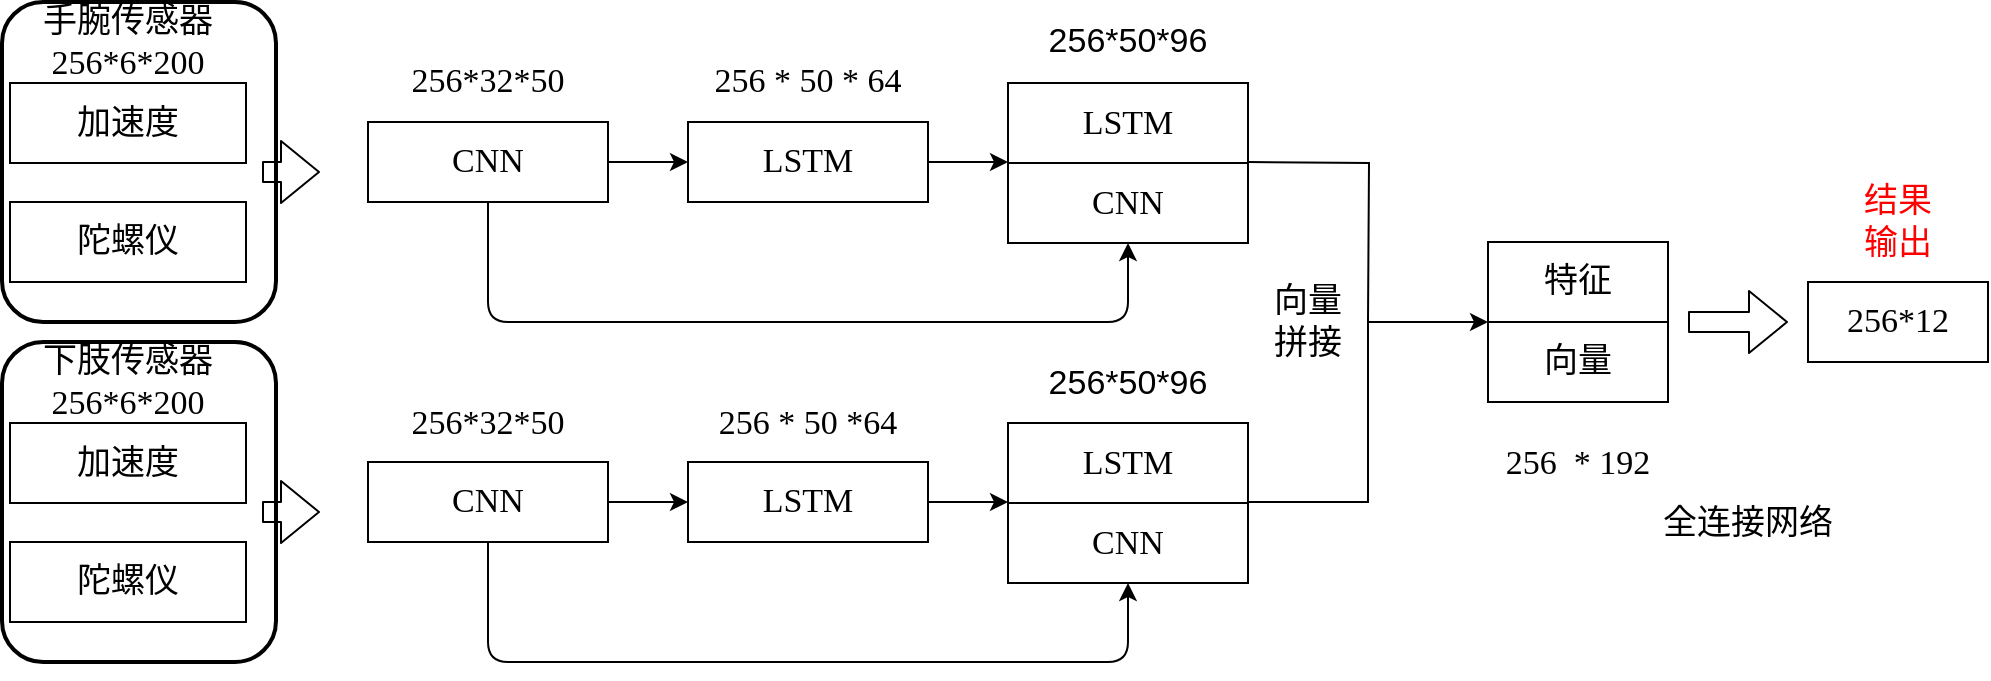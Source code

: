 <mxfile version="12.7.6" type="github">
  <diagram id="5K-epfPXK-ZtKyxg3BmA" name="Page-1">
    <mxGraphModel dx="1019" dy="519" grid="1" gridSize="10" guides="1" tooltips="1" connect="1" arrows="1" fold="1" page="1" pageScale="1" pageWidth="827" pageHeight="1169" math="0" shadow="0">
      <root>
        <mxCell id="0" />
        <mxCell id="1" parent="0" />
        <mxCell id="Sw5dev0Mnj_cI2s5RTNf-1" value="" style="rounded=1;whiteSpace=wrap;html=1;fillColor=none;fontFamily=Times New Roman;strokeColor=#000000;strokeWidth=2;fontSize=17;" parent="1" vertex="1">
          <mxGeometry x="47" y="750" width="137" height="160" as="geometry" />
        </mxCell>
        <mxCell id="Sw5dev0Mnj_cI2s5RTNf-20" value="" style="edgeStyle=orthogonalEdgeStyle;rounded=0;orthogonalLoop=1;jettySize=auto;html=1;fontFamily=Times New Roman;fontSize=17;" parent="1" source="Sw5dev0Mnj_cI2s5RTNf-2" target="Sw5dev0Mnj_cI2s5RTNf-18" edge="1">
          <mxGeometry relative="1" as="geometry" />
        </mxCell>
        <mxCell id="Sw5dev0Mnj_cI2s5RTNf-2" value="&lt;font style=&quot;vertical-align: inherit; font-size: 17px;&quot;&gt;&lt;font style=&quot;vertical-align: inherit; font-size: 17px;&quot;&gt;CNN&lt;/font&gt;&lt;/font&gt;" style="rounded=0;whiteSpace=wrap;html=1;fillColor=none;fontSize=17;fontFamily=Times New Roman;strokeColor=#000000;" parent="1" vertex="1">
          <mxGeometry x="230" y="810" width="120" height="40" as="geometry" />
        </mxCell>
        <mxCell id="Sw5dev0Mnj_cI2s5RTNf-3" value="&lt;font style=&quot;vertical-align: inherit; font-size: 17px;&quot;&gt;&lt;font style=&quot;vertical-align: inherit; font-size: 17px;&quot;&gt;加速度&lt;/font&gt;&lt;/font&gt;" style="rounded=0;whiteSpace=wrap;html=1;fillColor=none;fontSize=17;fontFamily=Times New Roman;strokeColor=#000000;" parent="1" vertex="1">
          <mxGeometry x="51" y="790.5" width="118" height="40" as="geometry" />
        </mxCell>
        <mxCell id="Sw5dev0Mnj_cI2s5RTNf-4" value="&lt;font style=&quot;vertical-align: inherit; font-size: 17px;&quot;&gt;&lt;font style=&quot;vertical-align: inherit; font-size: 17px;&quot;&gt;陀螺仪&lt;/font&gt;&lt;/font&gt;" style="rounded=0;whiteSpace=wrap;html=1;fillColor=none;fontSize=17;fontFamily=Times New Roman;strokeColor=#000000;" parent="1" vertex="1">
          <mxGeometry x="51" y="850" width="118" height="40" as="geometry" />
        </mxCell>
        <mxCell id="Sw5dev0Mnj_cI2s5RTNf-7" value="&lt;font style=&quot;vertical-align: inherit; font-size: 17px;&quot;&gt;&lt;font style=&quot;vertical-align: inherit; font-size: 17px;&quot;&gt;&lt;font style=&quot;vertical-align: inherit; font-size: 17px;&quot;&gt;&lt;font style=&quot;vertical-align: inherit; font-size: 17px;&quot;&gt;手腕传感器&lt;br style=&quot;font-size: 17px;&quot;&gt;256*6*200&lt;br style=&quot;font-size: 17px;&quot;&gt;&lt;/font&gt;&lt;/font&gt;&lt;/font&gt;&lt;/font&gt;" style="text;html=1;strokeColor=none;fillColor=none;align=center;verticalAlign=middle;whiteSpace=wrap;rounded=0;fontFamily=Times New Roman;fontSize=17;" parent="1" vertex="1">
          <mxGeometry x="60" y="760" width="100" height="20" as="geometry" />
        </mxCell>
        <mxCell id="Sw5dev0Mnj_cI2s5RTNf-11" value="" style="shape=flexArrow;endArrow=classic;html=1;fontFamily=Times New Roman;fontSize=17;" parent="1" edge="1">
          <mxGeometry width="50" height="50" relative="1" as="geometry">
            <mxPoint x="177.0" y="835" as="sourcePoint" />
            <mxPoint x="206" y="835" as="targetPoint" />
          </mxGeometry>
        </mxCell>
        <mxCell id="Sw5dev0Mnj_cI2s5RTNf-12" value="" style="rounded=1;whiteSpace=wrap;html=1;fillColor=none;fontFamily=Times New Roman;strokeColor=#000000;strokeWidth=2;fontSize=17;" parent="1" vertex="1">
          <mxGeometry x="47" y="920" width="137" height="160" as="geometry" />
        </mxCell>
        <mxCell id="Sw5dev0Mnj_cI2s5RTNf-13" value="&lt;font style=&quot;vertical-align: inherit; font-size: 17px;&quot;&gt;&lt;font style=&quot;vertical-align: inherit; font-size: 17px;&quot;&gt;加速度&lt;/font&gt;&lt;/font&gt;" style="rounded=0;whiteSpace=wrap;html=1;fillColor=none;fontSize=17;fontFamily=Times New Roman;strokeColor=#000000;" parent="1" vertex="1">
          <mxGeometry x="51" y="960.5" width="118" height="40" as="geometry" />
        </mxCell>
        <mxCell id="Sw5dev0Mnj_cI2s5RTNf-14" value="&lt;font style=&quot;vertical-align: inherit; font-size: 17px;&quot;&gt;&lt;font style=&quot;vertical-align: inherit; font-size: 17px;&quot;&gt;陀螺仪&lt;/font&gt;&lt;/font&gt;" style="rounded=0;whiteSpace=wrap;html=1;fillColor=none;fontSize=17;fontFamily=Times New Roman;strokeColor=#000000;" parent="1" vertex="1">
          <mxGeometry x="51" y="1020" width="118" height="40" as="geometry" />
        </mxCell>
        <mxCell id="Sw5dev0Mnj_cI2s5RTNf-15" value="&lt;font style=&quot;vertical-align: inherit; font-size: 17px;&quot;&gt;&lt;font style=&quot;vertical-align: inherit; font-size: 17px;&quot;&gt;&lt;font style=&quot;vertical-align: inherit; font-size: 17px;&quot;&gt;&lt;font style=&quot;vertical-align: inherit; font-size: 17px;&quot;&gt;&lt;font style=&quot;vertical-align: inherit; font-size: 17px;&quot;&gt;&lt;font style=&quot;vertical-align: inherit; font-size: 17px;&quot;&gt;下肢传感器&lt;br style=&quot;font-size: 17px;&quot;&gt;256*6*200&lt;br style=&quot;font-size: 17px;&quot;&gt;&lt;/font&gt;&lt;/font&gt;&lt;/font&gt;&lt;/font&gt;&lt;/font&gt;&lt;/font&gt;" style="text;html=1;strokeColor=none;fillColor=none;align=center;verticalAlign=middle;whiteSpace=wrap;rounded=0;fontFamily=Times New Roman;fontSize=17;" parent="1" vertex="1">
          <mxGeometry x="60" y="930" width="100" height="20" as="geometry" />
        </mxCell>
        <mxCell id="Sw5dev0Mnj_cI2s5RTNf-16" value="" style="shape=flexArrow;endArrow=classic;html=1;fontFamily=Times New Roman;fontSize=17;" parent="1" edge="1">
          <mxGeometry width="50" height="50" relative="1" as="geometry">
            <mxPoint x="177.0" y="1005" as="sourcePoint" />
            <mxPoint x="206" y="1005" as="targetPoint" />
          </mxGeometry>
        </mxCell>
        <mxCell id="Sw5dev0Mnj_cI2s5RTNf-21" value="" style="edgeStyle=orthogonalEdgeStyle;rounded=0;orthogonalLoop=1;jettySize=auto;html=1;fontFamily=Times New Roman;fontSize=17;" parent="1" source="Sw5dev0Mnj_cI2s5RTNf-17" target="Sw5dev0Mnj_cI2s5RTNf-19" edge="1">
          <mxGeometry relative="1" as="geometry" />
        </mxCell>
        <mxCell id="Sw5dev0Mnj_cI2s5RTNf-17" value="&lt;font style=&quot;vertical-align: inherit; font-size: 17px;&quot;&gt;&lt;font style=&quot;vertical-align: inherit; font-size: 17px;&quot;&gt;CNN&lt;/font&gt;&lt;/font&gt;" style="rounded=0;whiteSpace=wrap;html=1;fillColor=none;fontSize=17;fontFamily=Times New Roman;strokeColor=#000000;" parent="1" vertex="1">
          <mxGeometry x="230" y="980" width="120" height="40" as="geometry" />
        </mxCell>
        <mxCell id="Sw5dev0Mnj_cI2s5RTNf-23" value="" style="edgeStyle=orthogonalEdgeStyle;rounded=0;orthogonalLoop=1;jettySize=auto;html=1;fontFamily=Times New Roman;fontSize=17;" parent="1" source="Sw5dev0Mnj_cI2s5RTNf-18" edge="1">
          <mxGeometry relative="1" as="geometry">
            <mxPoint x="550" y="830" as="targetPoint" />
          </mxGeometry>
        </mxCell>
        <mxCell id="Sw5dev0Mnj_cI2s5RTNf-18" value="&lt;font style=&quot;vertical-align: inherit; font-size: 17px;&quot;&gt;&lt;font style=&quot;vertical-align: inherit; font-size: 17px;&quot;&gt;&lt;font style=&quot;vertical-align: inherit; font-size: 17px;&quot;&gt;&lt;font style=&quot;vertical-align: inherit; font-size: 17px;&quot;&gt;LSTM&lt;/font&gt;&lt;/font&gt;&lt;/font&gt;&lt;/font&gt;" style="rounded=0;whiteSpace=wrap;html=1;fillColor=none;fontSize=17;fontFamily=Times New Roman;strokeColor=#000000;" parent="1" vertex="1">
          <mxGeometry x="390" y="810" width="120" height="40" as="geometry" />
        </mxCell>
        <mxCell id="Sw5dev0Mnj_cI2s5RTNf-44" value="" style="edgeStyle=orthogonalEdgeStyle;rounded=0;orthogonalLoop=1;jettySize=auto;html=1;startArrow=none;startFill=0;strokeColor=#000000;endArrow=none;endFill=0;fontFamily=Times New Roman;fontSize=17;" parent="1" edge="1">
          <mxGeometry relative="1" as="geometry">
            <mxPoint x="730" y="910" as="targetPoint" />
            <mxPoint x="670" y="830" as="sourcePoint" />
          </mxGeometry>
        </mxCell>
        <mxCell id="Sw5dev0Mnj_cI2s5RTNf-43" value="&lt;font style=&quot;vertical-align: inherit; font-size: 17px;&quot;&gt;&lt;font style=&quot;vertical-align: inherit; font-size: 17px;&quot;&gt;特征&lt;br style=&quot;font-size: 17px;&quot;&gt;&lt;/font&gt;&lt;/font&gt;" style="rounded=0;whiteSpace=wrap;html=1;fillColor=none;fontSize=17;fontFamily=Times New Roman;strokeColor=#000000;" parent="1" vertex="1">
          <mxGeometry x="790" y="870" width="90" height="40" as="geometry" />
        </mxCell>
        <mxCell id="Sw5dev0Mnj_cI2s5RTNf-25" value="" style="edgeStyle=orthogonalEdgeStyle;rounded=0;orthogonalLoop=1;jettySize=auto;html=1;fontFamily=Times New Roman;fontSize=17;" parent="1" source="Sw5dev0Mnj_cI2s5RTNf-19" edge="1">
          <mxGeometry relative="1" as="geometry">
            <mxPoint x="550" y="1000" as="targetPoint" />
          </mxGeometry>
        </mxCell>
        <mxCell id="Sw5dev0Mnj_cI2s5RTNf-19" value="&lt;font style=&quot;vertical-align: inherit; font-size: 17px;&quot;&gt;&lt;font style=&quot;vertical-align: inherit; font-size: 17px;&quot;&gt;&lt;font style=&quot;vertical-align: inherit; font-size: 17px;&quot;&gt;&lt;font style=&quot;vertical-align: inherit; font-size: 17px;&quot;&gt;LSTM&lt;/font&gt;&lt;/font&gt;&lt;/font&gt;&lt;/font&gt;" style="rounded=0;whiteSpace=wrap;html=1;fillColor=none;fontSize=17;fontFamily=Times New Roman;strokeColor=#000000;" parent="1" vertex="1">
          <mxGeometry x="390" y="980" width="120" height="40" as="geometry" />
        </mxCell>
        <mxCell id="Sw5dev0Mnj_cI2s5RTNf-34" value="" style="edgeStyle=orthogonalEdgeStyle;rounded=0;orthogonalLoop=1;jettySize=auto;html=1;entryX=0;entryY=0;entryDx=0;entryDy=0;fontFamily=Times New Roman;fontSize=17;" parent="1" target="Sw5dev0Mnj_cI2s5RTNf-33" edge="1">
          <mxGeometry relative="1" as="geometry">
            <Array as="points">
              <mxPoint x="730" y="1000" />
              <mxPoint x="730" y="910" />
            </Array>
            <mxPoint x="670" y="1000" as="sourcePoint" />
          </mxGeometry>
        </mxCell>
        <mxCell id="Sw5dev0Mnj_cI2s5RTNf-33" value="向量" style="rounded=0;whiteSpace=wrap;html=1;fillColor=none;fontSize=17;fontFamily=Times New Roman;strokeColor=#000000;" parent="1" vertex="1">
          <mxGeometry x="790" y="910" width="90" height="40" as="geometry" />
        </mxCell>
        <mxCell id="Sw5dev0Mnj_cI2s5RTNf-26" value="&lt;font style=&quot;vertical-align: inherit; font-size: 17px;&quot;&gt;&lt;font style=&quot;vertical-align: inherit; font-size: 17px;&quot;&gt;256*32*50&lt;/font&gt;&lt;/font&gt;" style="text;html=1;strokeColor=none;fillColor=none;align=center;verticalAlign=middle;whiteSpace=wrap;rounded=0;fontFamily=Times New Roman;fontSize=17;" parent="1" vertex="1">
          <mxGeometry x="270" y="780" width="40" height="20" as="geometry" />
        </mxCell>
        <mxCell id="Sw5dev0Mnj_cI2s5RTNf-27" value="&lt;font style=&quot;vertical-align: inherit; font-size: 17px;&quot;&gt;&lt;font style=&quot;vertical-align: inherit; font-size: 17px;&quot;&gt;256*32*50&lt;/font&gt;&lt;/font&gt;" style="text;html=1;strokeColor=none;fillColor=none;align=center;verticalAlign=middle;whiteSpace=wrap;rounded=0;fontFamily=Times New Roman;fontSize=17;" parent="1" vertex="1">
          <mxGeometry x="270" y="950.5" width="40" height="20" as="geometry" />
        </mxCell>
        <mxCell id="Sw5dev0Mnj_cI2s5RTNf-28" value="&lt;font style=&quot;vertical-align: inherit ; font-size: 17px&quot;&gt;&lt;font style=&quot;vertical-align: inherit ; font-size: 17px&quot;&gt;&lt;font style=&quot;vertical-align: inherit ; font-size: 17px&quot;&gt;&lt;font style=&quot;vertical-align: inherit ; font-size: 17px&quot;&gt;256 * 50 * 64&lt;/font&gt;&lt;/font&gt;&lt;/font&gt;&lt;/font&gt;" style="text;html=1;strokeColor=none;fillColor=none;align=center;verticalAlign=middle;whiteSpace=wrap;rounded=0;fontFamily=Times New Roman;fontSize=17;" parent="1" vertex="1">
          <mxGeometry x="395" y="780" width="110" height="20" as="geometry" />
        </mxCell>
        <mxCell id="Sw5dev0Mnj_cI2s5RTNf-29" value="&lt;font style=&quot;vertical-align: inherit ; font-size: 17px&quot;&gt;&lt;font style=&quot;vertical-align: inherit ; font-size: 17px&quot;&gt;&lt;font style=&quot;vertical-align: inherit ; font-size: 17px&quot;&gt;&lt;font style=&quot;vertical-align: inherit ; font-size: 17px&quot;&gt;256 * 50 *64&lt;/font&gt;&lt;/font&gt;&lt;/font&gt;&lt;/font&gt;" style="text;html=1;strokeColor=none;fillColor=none;align=center;verticalAlign=middle;whiteSpace=wrap;rounded=0;fontFamily=Times New Roman;fontSize=17;" parent="1" vertex="1">
          <mxGeometry x="395" y="950.5" width="110" height="20" as="geometry" />
        </mxCell>
        <mxCell id="Sw5dev0Mnj_cI2s5RTNf-45" value="向量拼接" style="text;html=1;strokeColor=none;fillColor=none;align=center;verticalAlign=middle;whiteSpace=wrap;rounded=0;fontFamily=Times New Roman;fontSize=17;" parent="1" vertex="1">
          <mxGeometry x="680" y="900" width="40" height="20" as="geometry" />
        </mxCell>
        <mxCell id="Sw5dev0Mnj_cI2s5RTNf-46" value="&lt;font style=&quot;vertical-align: inherit ; font-size: 17px&quot;&gt;&lt;font style=&quot;vertical-align: inherit ; font-size: 17px&quot;&gt;&lt;font style=&quot;vertical-align: inherit ; font-size: 17px&quot;&gt;&lt;font style=&quot;vertical-align: inherit ; font-size: 17px&quot;&gt;&lt;font style=&quot;vertical-align: inherit ; font-size: 17px&quot;&gt;&lt;font style=&quot;vertical-align: inherit ; font-size: 17px&quot;&gt;256&amp;nbsp; * 192&lt;/font&gt;&lt;/font&gt;&lt;/font&gt;&lt;/font&gt;&lt;/font&gt;&lt;/font&gt;" style="text;html=1;strokeColor=none;fillColor=none;align=center;verticalAlign=middle;whiteSpace=wrap;rounded=0;fontFamily=Times New Roman;fontSize=17;" parent="1" vertex="1">
          <mxGeometry x="795" y="970.5" width="80" height="20" as="geometry" />
        </mxCell>
        <mxCell id="Sw5dev0Mnj_cI2s5RTNf-47" value="256*12" style="rounded=0;whiteSpace=wrap;html=1;fontFamily=Times New Roman;fontSize=17;" parent="1" vertex="1">
          <mxGeometry x="950" y="890" width="90" height="40" as="geometry" />
        </mxCell>
        <mxCell id="Sw5dev0Mnj_cI2s5RTNf-48" value="" style="shape=flexArrow;endArrow=classic;html=1;strokeColor=#000000;fontFamily=Times New Roman;fontSize=17;" parent="1" edge="1">
          <mxGeometry width="50" height="50" relative="1" as="geometry">
            <mxPoint x="890" y="910" as="sourcePoint" />
            <mxPoint x="940" y="910" as="targetPoint" />
          </mxGeometry>
        </mxCell>
        <mxCell id="Sw5dev0Mnj_cI2s5RTNf-49" value="全连接网络" style="text;html=1;strokeColor=none;fillColor=none;align=center;verticalAlign=middle;whiteSpace=wrap;rounded=0;fontFamily=Times New Roman;fontSize=17;" parent="1" vertex="1">
          <mxGeometry x="850" y="1000.5" width="140" height="20" as="geometry" />
        </mxCell>
        <mxCell id="Sw5dev0Mnj_cI2s5RTNf-50" value="&lt;font color=&quot;#ff0000&quot;&gt;结果输出&lt;/font&gt;" style="text;html=1;strokeColor=none;fillColor=none;align=center;verticalAlign=middle;whiteSpace=wrap;rounded=0;fontFamily=Times New Roman;fontSize=17;" parent="1" vertex="1">
          <mxGeometry x="975" y="850" width="40" height="20" as="geometry" />
        </mxCell>
        <mxCell id="RmdiReCexPCg1e87FKA5-1" value="&lt;font style=&quot;vertical-align: inherit; font-size: 17px;&quot;&gt;&lt;font style=&quot;vertical-align: inherit; font-size: 17px;&quot;&gt;&lt;font style=&quot;vertical-align: inherit; font-size: 17px;&quot;&gt;&lt;font style=&quot;vertical-align: inherit; font-size: 17px;&quot;&gt;LSTM&lt;/font&gt;&lt;/font&gt;&lt;/font&gt;&lt;/font&gt;" style="rounded=0;whiteSpace=wrap;html=1;fillColor=none;fontSize=17;fontFamily=Times New Roman;strokeColor=#000000;" vertex="1" parent="1">
          <mxGeometry x="550" y="790.5" width="120" height="40" as="geometry" />
        </mxCell>
        <mxCell id="RmdiReCexPCg1e87FKA5-2" value="&lt;font style=&quot;vertical-align: inherit ; font-size: 17px&quot;&gt;&lt;font style=&quot;vertical-align: inherit ; font-size: 17px&quot;&gt;&lt;font style=&quot;vertical-align: inherit ; font-size: 17px&quot;&gt;&lt;font style=&quot;vertical-align: inherit ; font-size: 17px&quot;&gt;CNN&lt;/font&gt;&lt;/font&gt;&lt;/font&gt;&lt;/font&gt;" style="rounded=0;whiteSpace=wrap;html=1;fillColor=none;fontSize=17;fontFamily=Times New Roman;strokeColor=#000000;" vertex="1" parent="1">
          <mxGeometry x="550" y="830.5" width="120" height="40" as="geometry" />
        </mxCell>
        <mxCell id="RmdiReCexPCg1e87FKA5-3" value="&lt;font style=&quot;vertical-align: inherit; font-size: 17px;&quot;&gt;&lt;font style=&quot;vertical-align: inherit; font-size: 17px;&quot;&gt;&lt;font style=&quot;vertical-align: inherit; font-size: 17px;&quot;&gt;&lt;font style=&quot;vertical-align: inherit; font-size: 17px;&quot;&gt;LSTM&lt;/font&gt;&lt;/font&gt;&lt;/font&gt;&lt;/font&gt;" style="rounded=0;whiteSpace=wrap;html=1;fillColor=none;fontSize=17;fontFamily=Times New Roman;strokeColor=#000000;" vertex="1" parent="1">
          <mxGeometry x="550" y="960.5" width="120" height="40" as="geometry" />
        </mxCell>
        <mxCell id="RmdiReCexPCg1e87FKA5-4" value="&lt;font style=&quot;vertical-align: inherit ; font-size: 17px&quot;&gt;&lt;font style=&quot;vertical-align: inherit ; font-size: 17px&quot;&gt;&lt;font style=&quot;vertical-align: inherit ; font-size: 17px&quot;&gt;&lt;font style=&quot;vertical-align: inherit ; font-size: 17px&quot;&gt;CNN&lt;/font&gt;&lt;/font&gt;&lt;/font&gt;&lt;/font&gt;" style="rounded=0;whiteSpace=wrap;html=1;fillColor=none;fontSize=17;fontFamily=Times New Roman;strokeColor=#000000;" vertex="1" parent="1">
          <mxGeometry x="550" y="1000.5" width="120" height="40" as="geometry" />
        </mxCell>
        <mxCell id="RmdiReCexPCg1e87FKA5-5" value="" style="endArrow=classic;html=1;exitX=0.5;exitY=1;exitDx=0;exitDy=0;entryX=0.5;entryY=1;entryDx=0;entryDy=0;" edge="1" parent="1" source="Sw5dev0Mnj_cI2s5RTNf-2" target="RmdiReCexPCg1e87FKA5-2">
          <mxGeometry width="50" height="50" relative="1" as="geometry">
            <mxPoint x="290" y="920" as="sourcePoint" />
            <mxPoint x="340" y="870" as="targetPoint" />
            <Array as="points">
              <mxPoint x="290" y="910" />
              <mxPoint x="610" y="910" />
            </Array>
          </mxGeometry>
        </mxCell>
        <mxCell id="RmdiReCexPCg1e87FKA5-6" value="" style="endArrow=classic;html=1;exitX=0.5;exitY=1;exitDx=0;exitDy=0;entryX=0.5;entryY=1;entryDx=0;entryDy=0;" edge="1" parent="1">
          <mxGeometry width="50" height="50" relative="1" as="geometry">
            <mxPoint x="290" y="1020" as="sourcePoint" />
            <mxPoint x="610" y="1040.5" as="targetPoint" />
            <Array as="points">
              <mxPoint x="290" y="1080" />
              <mxPoint x="610" y="1080" />
            </Array>
          </mxGeometry>
        </mxCell>
        <mxCell id="RmdiReCexPCg1e87FKA5-10" value="&lt;font style=&quot;font-size: 17px&quot;&gt;256*50*96&lt;/font&gt;" style="text;html=1;strokeColor=none;fillColor=none;align=center;verticalAlign=middle;whiteSpace=wrap;rounded=0;" vertex="1" parent="1">
          <mxGeometry x="590" y="930.5" width="40" height="20" as="geometry" />
        </mxCell>
        <mxCell id="RmdiReCexPCg1e87FKA5-11" value="&lt;font style=&quot;font-size: 17px&quot;&gt;256*50*96&lt;/font&gt;" style="text;html=1;strokeColor=none;fillColor=none;align=center;verticalAlign=middle;whiteSpace=wrap;rounded=0;" vertex="1" parent="1">
          <mxGeometry x="590" y="760" width="40" height="20" as="geometry" />
        </mxCell>
      </root>
    </mxGraphModel>
  </diagram>
</mxfile>

